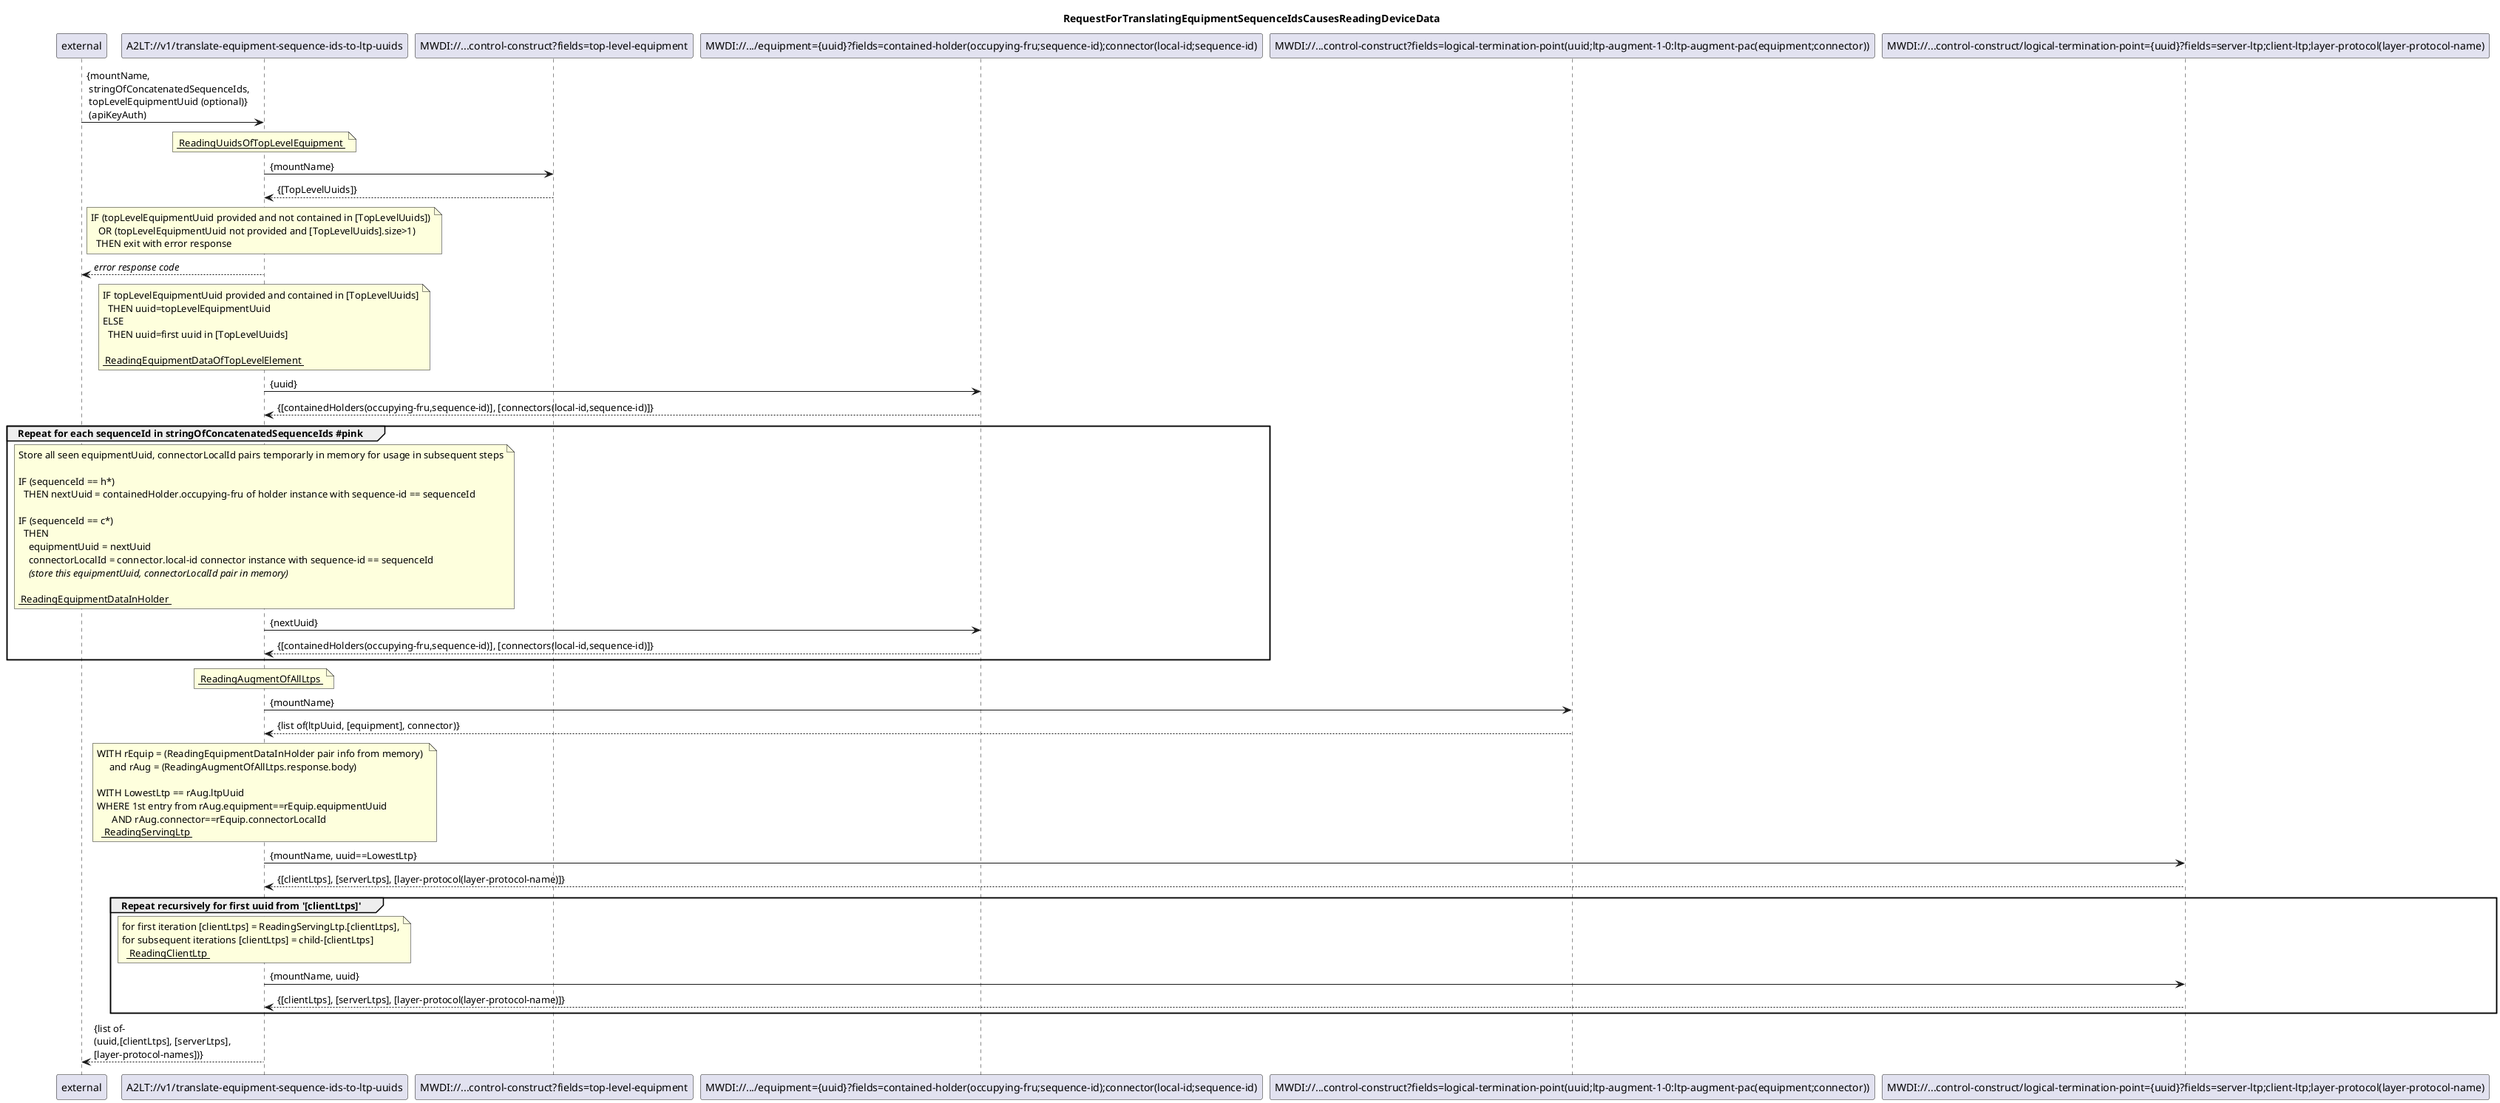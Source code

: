 @startuml 01x_translate-equipment-sequence-ids-to-ltp-uuids
skinparam responseMessageBelowArrow true

title RequestForTranslatingEquipmentSequenceIdsCausesReadingDeviceData

participant "external" as external
participant "A2LT://v1/translate-equipment-sequence-ids-to-ltp-uuids" as offeredService
participant "MWDI://...control-construct?fields=top-level-equipment" as topLevel
  ' complete path: participant "MWDI://core-model-1-4:network-control-domain=cache/control-construct={mountName}?fields=top-level-equipment" as topLevel
participant "MWDI://.../equipment={uuid}?fields=contained-holder(occupying-fru;sequence-id);connector(local-id;sequence-id)" as equipment
  ' complete path: participant "MWDI://core-model-1-4:network-control-domain=cache/control-construct={mountName}/equipment={uuid}?fields=contained-holder(occupying-fru;sequence-id);connector(local-id;sequence-id)" as equipment
participant "MWDI://...control-construct?fields=logical-termination-point(uuid;ltp-augment-1-0:ltp-augment-pac(equipment;connector))" as ltpList
  ' complete path: participant "MWDI://core-model-1-4:network-control-domain=cache/control-construct={mountName}?fields=logical-termination-point(uuid;ltp-augment-1-0:ltp-augment-pac(equipment;connector))" as ltpList
participant "MWDI://...control-construct/logical-termination-point={uuid}?fields=server-ltp;client-ltp;layer-protocol(layer-protocol-name)" as clientLtp
  ' complete path: participant "MWDI://core-model-1-4:network-control-domain=cache/control-construct={mountName}/logical-termination-point={uuid}?fields=server-ltp;client-ltp;layer-protocol(layer-protocol-name)" as clientLtp

external -> offeredService : {mountName, \n stringOfConcatenatedSequenceIds, \n topLevelEquipmentUuid (optional)} \n (apiKeyAuth)

note over offeredService
  <u> ReadingUuidsOfTopLevelEquipment </u>
end note
offeredService -> topLevel : {mountName}
topLevel --> offeredService : {[TopLevelUuids]}

note over offeredService
  IF (topLevelEquipmentUuid provided and not contained in [TopLevelUuids])
     OR (topLevelEquipmentUuid not provided and [TopLevelUuids].size>1)
    THEN exit with error response
end note
offeredService --> external : <i>error response code</i>
note over offeredService
  IF topLevelEquipmentUuid provided and contained in [TopLevelUuids]
    THEN uuid=topLevelEquipmentUuid
  ELSE
    THEN uuid=first uuid in [TopLevelUuids]

  <u> ReadingEquipmentDataOfTopLevelElement </u>
end note
offeredService -> equipment : {uuid}
equipment --> offeredService : {[containedHolders(occupying-fru,sequence-id)], [connectors(local-id,sequence-id)]}

group Repeat for each sequenceId in stringOfConcatenatedSequenceIds #pink
  note over offeredService
    Store all seen equipmentUuid, connectorLocalId pairs temporarly in memory for usage in subsequent steps

    IF (sequenceId == h*)
      THEN nextUuid = containedHolder.occupying-fru of holder instance with sequence-id == sequenceId

    IF (sequenceId == c*)
      THEN 
        equipmentUuid = nextUuid
        connectorLocalId = connector.local-id connector instance with sequence-id == sequenceId
        <i>(store this equipmentUuid, connectorLocalId pair in memory)</i>

    <u> ReadingEquipmentDataInHolder </u>
  end note
  offeredService -> equipment : {nextUuid}
  equipment --> offeredService : {[containedHolders(occupying-fru,sequence-id)], [connectors(local-id,sequence-id)]}
end

note over offeredService
  <u> ReadingAugmentOfAllLtps </u>
end note
offeredService -> ltpList : {mountName}
ltpList --> offeredService : {list of(ltpUuid, [equipment], connector)}

note over offeredService
  WITH rEquip = (ReadingEquipmentDataInHolder pair info from memory) 
       and rAug = (ReadingAugmentOfAllLtps.response.body)

  WITH LowestLtp == rAug.ltpUuid
  WHERE 1st entry from rAug.equipment==rEquip.equipmentUuid 
        AND rAug.connector==rEquip.connectorLocalId
    <u> ReadingServingLtp </u>
end note
  offeredService -> clientLtp : {mountName, uuid==LowestLtp}
  clientLtp --> offeredService : {[clientLtps], [serverLtps], [layer-protocol(layer-protocol-name)]}

group Repeat recursively for first uuid from '[clientLtps]'
  note over offeredService
    for first iteration [clientLtps] = ReadingServingLtp.[clientLtps],
    for subsequent iterations [clientLtps] = child-[clientLtps]
      <u> ReadingClientLtp </u>
  end note
  offeredService -> clientLtp : {mountName, uuid}
  clientLtp --> offeredService : {[clientLtps], [serverLtps], [layer-protocol(layer-protocol-name)]}
end

offeredService --> external : {list of-\n(uuid,[clientLtps], [serverLtps],\n[layer-protocol-names])}

@enduml